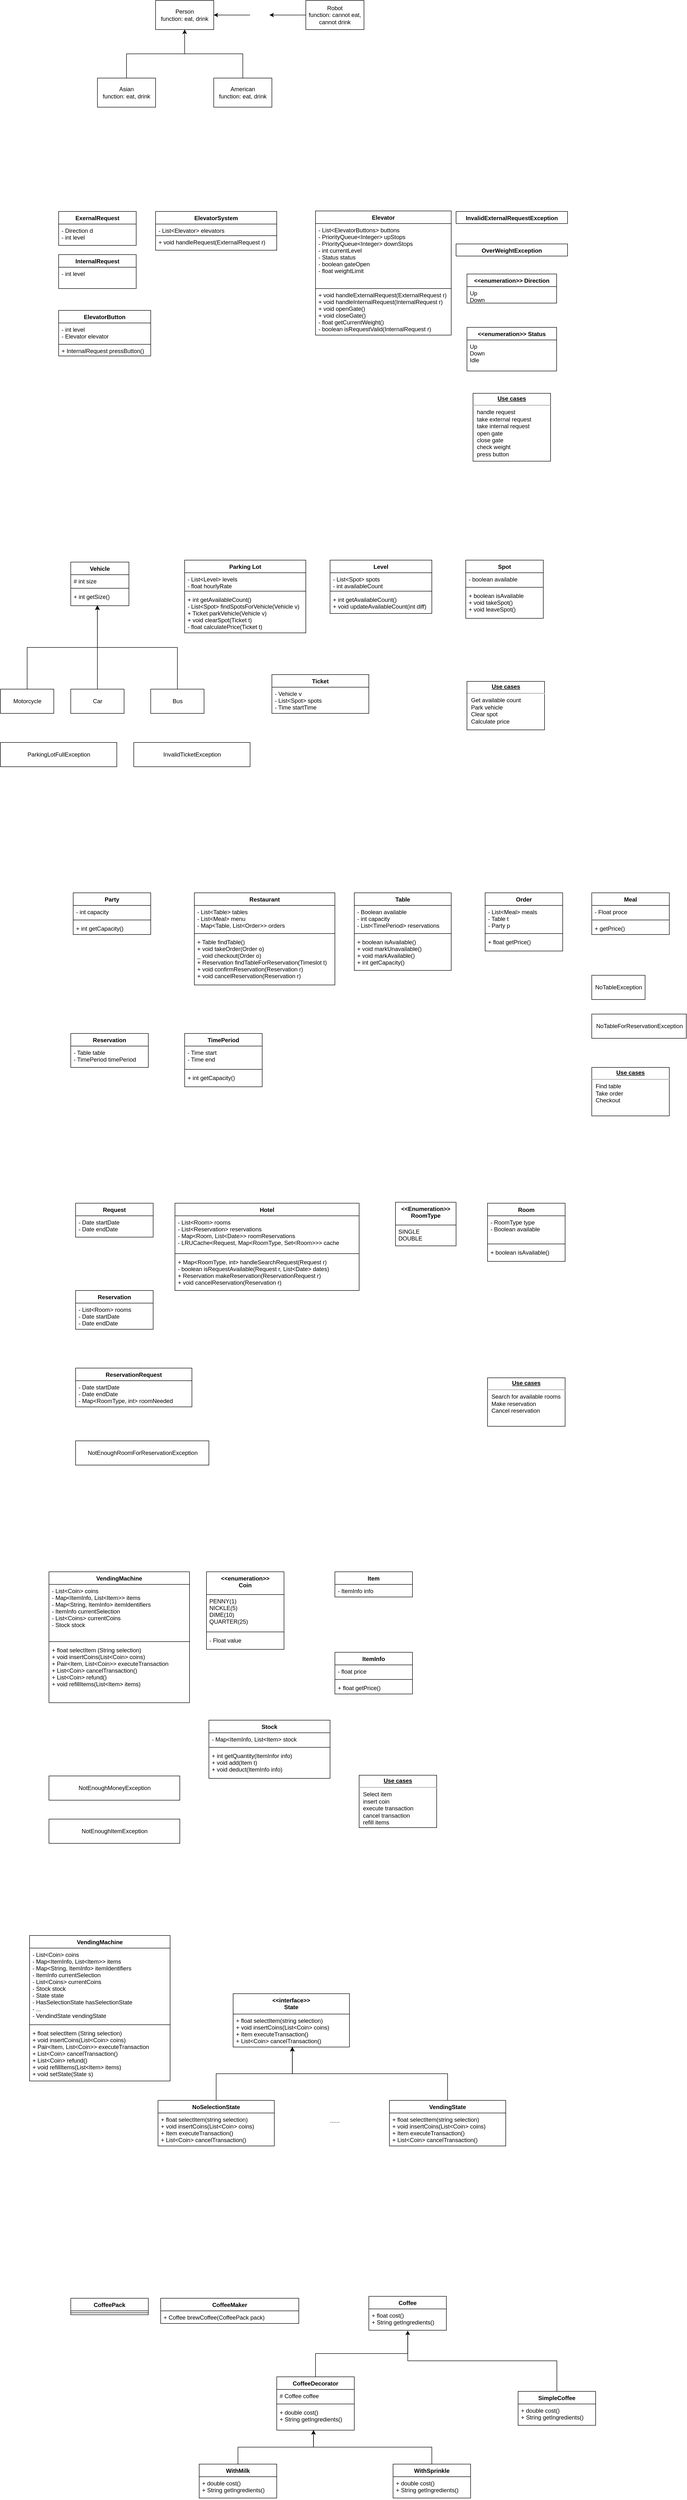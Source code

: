<mxfile pages="1" version="11.2.5" type="device"><diagram id="mWMWQS2_z9aquYP3x2ni" name="Page-1"><mxGraphModel dx="2146" dy="776" grid="1" gridSize="10" guides="1" tooltips="1" connect="1" arrows="1" fold="1" page="1" pageScale="1" pageWidth="850" pageHeight="1100" math="0" shadow="0"><root><mxCell id="0"/><mxCell id="1" parent="0"/><mxCell id="6YsSRjpdaENqeneaQZCN-1" value="Person&lt;br&gt;function: eat, drink" style="rounded=0;whiteSpace=wrap;html=1;" parent="1" vertex="1"><mxGeometry x="230" y="190" width="120" height="60" as="geometry"/></mxCell><mxCell id="6YsSRjpdaENqeneaQZCN-4" style="edgeStyle=orthogonalEdgeStyle;rounded=0;orthogonalLoop=1;jettySize=auto;html=1;entryX=0.5;entryY=1;entryDx=0;entryDy=0;" parent="1" source="6YsSRjpdaENqeneaQZCN-2" target="6YsSRjpdaENqeneaQZCN-1" edge="1"><mxGeometry relative="1" as="geometry"/></mxCell><mxCell id="6YsSRjpdaENqeneaQZCN-2" value="Asian&lt;br&gt;function: eat, drink" style="rounded=0;whiteSpace=wrap;html=1;" parent="1" vertex="1"><mxGeometry x="110" y="350" width="120" height="60" as="geometry"/></mxCell><mxCell id="6YsSRjpdaENqeneaQZCN-5" style="edgeStyle=orthogonalEdgeStyle;rounded=0;orthogonalLoop=1;jettySize=auto;html=1;entryX=0.5;entryY=1;entryDx=0;entryDy=0;" parent="1" source="6YsSRjpdaENqeneaQZCN-3" target="6YsSRjpdaENqeneaQZCN-1" edge="1"><mxGeometry relative="1" as="geometry"/></mxCell><mxCell id="6YsSRjpdaENqeneaQZCN-3" value="American&lt;br&gt;function: eat, drink" style="rounded=0;whiteSpace=wrap;html=1;" parent="1" vertex="1"><mxGeometry x="350" y="350" width="120" height="60" as="geometry"/></mxCell><mxCell id="6YsSRjpdaENqeneaQZCN-7" style="edgeStyle=orthogonalEdgeStyle;rounded=0;orthogonalLoop=1;jettySize=auto;html=1;" parent="1" source="6YsSRjpdaENqeneaQZCN-8" target="6YsSRjpdaENqeneaQZCN-1" edge="1"><mxGeometry relative="1" as="geometry"/></mxCell><mxCell id="6YsSRjpdaENqeneaQZCN-6" value="Robot&lt;br&gt;function: cannot eat, cannot drink" style="rounded=0;whiteSpace=wrap;html=1;" parent="1" vertex="1"><mxGeometry x="540" y="190" width="120" height="60" as="geometry"/></mxCell><mxCell id="6YsSRjpdaENqeneaQZCN-8" value="" style="shape=image;html=1;verticalAlign=top;verticalLabelPosition=bottom;labelBackgroundColor=#ffffff;imageAspect=0;aspect=fixed;image=https://cdn4.iconfinder.com/data/icons/icocentre-free-icons/114/f-cross_256-128.png" parent="1" vertex="1"><mxGeometry x="425" y="200" width="40" height="40" as="geometry"/></mxCell><mxCell id="6YsSRjpdaENqeneaQZCN-9" style="edgeStyle=orthogonalEdgeStyle;rounded=0;orthogonalLoop=1;jettySize=auto;html=1;" parent="1" source="6YsSRjpdaENqeneaQZCN-6" target="6YsSRjpdaENqeneaQZCN-8" edge="1"><mxGeometry relative="1" as="geometry"><mxPoint x="540" y="220" as="sourcePoint"/><mxPoint x="350" y="220" as="targetPoint"/></mxGeometry></mxCell><mxCell id="6YsSRjpdaENqeneaQZCN-12" value="ElevatorSystem" style="swimlane;fontStyle=1;align=center;verticalAlign=top;childLayout=stackLayout;horizontal=1;startSize=26;horizontalStack=0;resizeParent=1;resizeParentMax=0;resizeLast=0;collapsible=1;marginBottom=0;" parent="1" vertex="1"><mxGeometry x="230" y="625" width="250" height="50" as="geometry"/></mxCell><mxCell id="6YsSRjpdaENqeneaQZCN-13" value="- List&lt;Elevator&gt; elevators" style="text;strokeColor=none;fillColor=none;align=left;verticalAlign=top;spacingLeft=4;spacingRight=4;overflow=hidden;rotatable=0;points=[[0,0.5],[1,0.5]];portConstraint=eastwest;" parent="6YsSRjpdaENqeneaQZCN-12" vertex="1"><mxGeometry y="26" width="250" height="24" as="geometry"/></mxCell><mxCell id="6YsSRjpdaENqeneaQZCN-17" value="Elevator" style="swimlane;fontStyle=1;align=center;verticalAlign=top;childLayout=stackLayout;horizontal=1;startSize=26;horizontalStack=0;resizeParent=1;resizeParentMax=0;resizeLast=0;collapsible=1;marginBottom=0;" parent="1" vertex="1"><mxGeometry x="560" y="624" width="280" height="160" as="geometry"/></mxCell><mxCell id="6YsSRjpdaENqeneaQZCN-18" value="- List&lt;ElevatorButtons&gt; buttons&#10;- PriorityQueue&lt;Integer&gt; upStops&#10;- PriorityQueue&lt;Integer&gt; downStops&#10;- int currentLevel&#10;- Status status&#10;- boolean gateOpen&#10;- float weightLimit&#10;" style="text;strokeColor=none;fillColor=none;align=left;verticalAlign=top;spacingLeft=4;spacingRight=4;overflow=hidden;rotatable=0;points=[[0,0.5],[1,0.5]];portConstraint=eastwest;" parent="6YsSRjpdaENqeneaQZCN-17" vertex="1"><mxGeometry y="26" width="280" height="134" as="geometry"/></mxCell><mxCell id="6YsSRjpdaENqeneaQZCN-20" value="&lt;p style=&quot;margin: 0px ; margin-top: 4px ; text-align: center ; text-decoration: underline&quot;&gt;&lt;b&gt;Use cases&lt;/b&gt;&lt;/p&gt;&lt;hr&gt;&lt;p style=&quot;margin: 0px ; margin-left: 8px&quot;&gt;handle request&lt;br&gt;take external request&lt;/p&gt;&lt;p style=&quot;margin: 0px ; margin-left: 8px&quot;&gt;take internal request&lt;/p&gt;&lt;p style=&quot;margin: 0px ; margin-left: 8px&quot;&gt;open gate&lt;/p&gt;&lt;p style=&quot;margin: 0px ; margin-left: 8px&quot;&gt;close gate&lt;/p&gt;&lt;p style=&quot;margin: 0px ; margin-left: 8px&quot;&gt;check weight&lt;/p&gt;&lt;p style=&quot;margin: 0px ; margin-left: 8px&quot;&gt;press button&lt;/p&gt;" style="verticalAlign=top;align=left;overflow=fill;fontSize=12;fontFamily=Helvetica;html=1;" parent="1" vertex="1"><mxGeometry x="885" y="1000" width="160" height="140" as="geometry"/></mxCell><mxCell id="6YsSRjpdaENqeneaQZCN-31" value="+ void handleRequest(ExternalRequest r)" style="text;strokeColor=#000000;fillColor=none;align=left;verticalAlign=top;spacingLeft=4;spacingRight=4;overflow=hidden;rotatable=0;points=[[0,0.5],[1,0.5]];portConstraint=eastwest;" parent="1" vertex="1"><mxGeometry x="230" y="675" width="250" height="30" as="geometry"/></mxCell><mxCell id="6YsSRjpdaENqeneaQZCN-32" value="InvalidExternalRequestException" style="swimlane;fontStyle=1;align=center;verticalAlign=top;childLayout=stackLayout;horizontal=1;startSize=26;horizontalStack=0;resizeParent=1;resizeParentMax=0;resizeLast=0;collapsible=1;marginBottom=0;" parent="1" vertex="1"><mxGeometry x="850" y="625" width="230" height="25" as="geometry"><mxRectangle x="850" y="625" width="210" height="26" as="alternateBounds"/></mxGeometry></mxCell><mxCell id="6YsSRjpdaENqeneaQZCN-34" value="ExernalRequest" style="swimlane;fontStyle=1;align=center;verticalAlign=top;childLayout=stackLayout;horizontal=1;startSize=26;horizontalStack=0;resizeParent=1;resizeParentMax=0;resizeLast=0;collapsible=1;marginBottom=0;strokeColor=#000000;" parent="1" vertex="1"><mxGeometry x="30" y="625" width="160" height="70" as="geometry"/></mxCell><mxCell id="6YsSRjpdaENqeneaQZCN-35" value="- Direction d&#10;- int level" style="text;strokeColor=none;fillColor=none;align=left;verticalAlign=top;spacingLeft=4;spacingRight=4;overflow=hidden;rotatable=0;points=[[0,0.5],[1,0.5]];portConstraint=eastwest;" parent="6YsSRjpdaENqeneaQZCN-34" vertex="1"><mxGeometry y="26" width="160" height="44" as="geometry"/></mxCell><mxCell id="6YsSRjpdaENqeneaQZCN-39" value="&lt;&lt;enumeration&gt;&gt; Direction" style="swimlane;fontStyle=1;align=center;verticalAlign=top;childLayout=stackLayout;horizontal=1;startSize=26;horizontalStack=0;resizeParent=1;resizeParentMax=0;resizeLast=0;collapsible=1;marginBottom=0;strokeColor=#000000;" parent="1" vertex="1"><mxGeometry x="872.5" y="754" width="185" height="60" as="geometry"/></mxCell><mxCell id="6YsSRjpdaENqeneaQZCN-40" value="Up&#10;Down" style="text;strokeColor=none;fillColor=none;align=left;verticalAlign=top;spacingLeft=4;spacingRight=4;overflow=hidden;rotatable=0;points=[[0,0.5],[1,0.5]];portConstraint=eastwest;" parent="6YsSRjpdaENqeneaQZCN-39" vertex="1"><mxGeometry y="26" width="185" height="34" as="geometry"/></mxCell><mxCell id="6YsSRjpdaENqeneaQZCN-43" value="+ void handleExternalRequest(ExternalRequest r)&#10;+ void handleInternalRequest(InternalRequest r)&#10;+ void openGate()&#10;+ void closeGate()&#10;- float getCurrentWeight()&#10;- boolean isRequestValid(InternalRequest r)" style="text;strokeColor=#000000;fillColor=none;align=left;verticalAlign=top;spacingLeft=4;spacingRight=4;overflow=hidden;rotatable=0;points=[[0,0.5],[1,0.5]];portConstraint=eastwest;" parent="1" vertex="1"><mxGeometry x="560" y="784" width="280" height="96" as="geometry"/></mxCell><mxCell id="6YsSRjpdaENqeneaQZCN-44" value="InternalRequest" style="swimlane;fontStyle=1;align=center;verticalAlign=top;childLayout=stackLayout;horizontal=1;startSize=26;horizontalStack=0;resizeParent=1;resizeParentMax=0;resizeLast=0;collapsible=1;marginBottom=0;strokeColor=#000000;" parent="1" vertex="1"><mxGeometry x="30" y="714" width="160" height="70" as="geometry"/></mxCell><mxCell id="6YsSRjpdaENqeneaQZCN-45" value="- int level" style="text;strokeColor=none;fillColor=none;align=left;verticalAlign=top;spacingLeft=4;spacingRight=4;overflow=hidden;rotatable=0;points=[[0,0.5],[1,0.5]];portConstraint=eastwest;" parent="6YsSRjpdaENqeneaQZCN-44" vertex="1"><mxGeometry y="26" width="160" height="44" as="geometry"/></mxCell><mxCell id="6YsSRjpdaENqeneaQZCN-46" value="&lt;&lt;enumeration&gt;&gt; Status" style="swimlane;fontStyle=1;align=center;verticalAlign=top;childLayout=stackLayout;horizontal=1;startSize=26;horizontalStack=0;resizeParent=1;resizeParentMax=0;resizeLast=0;collapsible=1;marginBottom=0;strokeColor=#000000;" parent="1" vertex="1"><mxGeometry x="872.5" y="864" width="185" height="90" as="geometry"/></mxCell><mxCell id="6YsSRjpdaENqeneaQZCN-47" value="Up&#10;Down&#10;Idle" style="text;strokeColor=none;fillColor=none;align=left;verticalAlign=top;spacingLeft=4;spacingRight=4;overflow=hidden;rotatable=0;points=[[0,0.5],[1,0.5]];portConstraint=eastwest;" parent="6YsSRjpdaENqeneaQZCN-46" vertex="1"><mxGeometry y="26" width="185" height="64" as="geometry"/></mxCell><mxCell id="6YsSRjpdaENqeneaQZCN-48" value="OverWeightException" style="swimlane;fontStyle=1;align=center;verticalAlign=top;childLayout=stackLayout;horizontal=1;startSize=26;horizontalStack=0;resizeParent=1;resizeParentMax=0;resizeLast=0;collapsible=1;marginBottom=0;" parent="1" vertex="1"><mxGeometry x="850" y="692" width="230" height="25" as="geometry"><mxRectangle x="850" y="625" width="210" height="26" as="alternateBounds"/></mxGeometry></mxCell><mxCell id="6YsSRjpdaENqeneaQZCN-49" value="ElevatorButton" style="swimlane;fontStyle=1;align=center;verticalAlign=top;childLayout=stackLayout;horizontal=1;startSize=26;horizontalStack=0;resizeParent=1;resizeParentMax=0;resizeLast=0;collapsible=1;marginBottom=0;strokeColor=#000000;" parent="1" vertex="1"><mxGeometry x="30" y="829" width="190" height="70" as="geometry"/></mxCell><mxCell id="6YsSRjpdaENqeneaQZCN-50" value="- int level&#10;- Elevator elevator" style="text;strokeColor=none;fillColor=none;align=left;verticalAlign=top;spacingLeft=4;spacingRight=4;overflow=hidden;rotatable=0;points=[[0,0.5],[1,0.5]];portConstraint=eastwest;" parent="6YsSRjpdaENqeneaQZCN-49" vertex="1"><mxGeometry y="26" width="190" height="44" as="geometry"/></mxCell><mxCell id="6YsSRjpdaENqeneaQZCN-51" value="+ InternalRequest pressButton()" style="text;strokeColor=#000000;fillColor=none;align=left;verticalAlign=top;spacingLeft=4;spacingRight=4;overflow=hidden;rotatable=0;points=[[0,0.5],[1,0.5]];portConstraint=eastwest;" parent="1" vertex="1"><mxGeometry x="30" y="899" width="190" height="24" as="geometry"/></mxCell><mxCell id="joDjQTi2y1f8AxvnKc9--3" value="Parking Lot" style="swimlane;fontStyle=1;align=center;verticalAlign=top;childLayout=stackLayout;horizontal=1;startSize=26;horizontalStack=0;resizeParent=1;resizeParentMax=0;resizeLast=0;collapsible=1;marginBottom=0;" parent="1" vertex="1"><mxGeometry x="290" y="1344" width="250" height="150" as="geometry"/></mxCell><mxCell id="joDjQTi2y1f8AxvnKc9--4" value="- List&lt;Level&gt; levels&#10;- float hourlyRate" style="text;strokeColor=none;fillColor=none;align=left;verticalAlign=top;spacingLeft=4;spacingRight=4;overflow=hidden;rotatable=0;points=[[0,0.5],[1,0.5]];portConstraint=eastwest;" parent="joDjQTi2y1f8AxvnKc9--3" vertex="1"><mxGeometry y="26" width="250" height="34" as="geometry"/></mxCell><mxCell id="joDjQTi2y1f8AxvnKc9--5" value="" style="line;strokeWidth=1;fillColor=none;align=left;verticalAlign=middle;spacingTop=-1;spacingLeft=3;spacingRight=3;rotatable=0;labelPosition=right;points=[];portConstraint=eastwest;" parent="joDjQTi2y1f8AxvnKc9--3" vertex="1"><mxGeometry y="60" width="250" height="8" as="geometry"/></mxCell><mxCell id="joDjQTi2y1f8AxvnKc9--6" value="+ int getAvailableCount()&#10;- List&lt;Spot&gt; findSpotsForVehicle(Vehicle v)&#10;+ Ticket parkVehicle(Vehicle v)&#10;+ void clearSpot(Ticket t)&#10;- float calculatePrice(Ticket t)" style="text;strokeColor=none;fillColor=none;align=left;verticalAlign=top;spacingLeft=4;spacingRight=4;overflow=hidden;rotatable=0;points=[[0,0.5],[1,0.5]];portConstraint=eastwest;" parent="joDjQTi2y1f8AxvnKc9--3" vertex="1"><mxGeometry y="68" width="250" height="82" as="geometry"/></mxCell><mxCell id="joDjQTi2y1f8AxvnKc9--8" value="Spot" style="swimlane;fontStyle=1;align=center;verticalAlign=top;childLayout=stackLayout;horizontal=1;startSize=26;horizontalStack=0;resizeParent=1;resizeParentMax=0;resizeLast=0;collapsible=1;marginBottom=0;" parent="1" vertex="1"><mxGeometry x="870" y="1344" width="160" height="120" as="geometry"/></mxCell><mxCell id="joDjQTi2y1f8AxvnKc9--9" value="- boolean available" style="text;strokeColor=none;fillColor=none;align=left;verticalAlign=top;spacingLeft=4;spacingRight=4;overflow=hidden;rotatable=0;points=[[0,0.5],[1,0.5]];portConstraint=eastwest;" parent="joDjQTi2y1f8AxvnKc9--8" vertex="1"><mxGeometry y="26" width="160" height="26" as="geometry"/></mxCell><mxCell id="joDjQTi2y1f8AxvnKc9--10" value="" style="line;strokeWidth=1;fillColor=none;align=left;verticalAlign=middle;spacingTop=-1;spacingLeft=3;spacingRight=3;rotatable=0;labelPosition=right;points=[];portConstraint=eastwest;" parent="joDjQTi2y1f8AxvnKc9--8" vertex="1"><mxGeometry y="52" width="160" height="8" as="geometry"/></mxCell><mxCell id="joDjQTi2y1f8AxvnKc9--11" value="+ boolean isAvailable&#10;+ void takeSpot()&#10;+ void leaveSpot()" style="text;strokeColor=none;fillColor=none;align=left;verticalAlign=top;spacingLeft=4;spacingRight=4;overflow=hidden;rotatable=0;points=[[0,0.5],[1,0.5]];portConstraint=eastwest;" parent="joDjQTi2y1f8AxvnKc9--8" vertex="1"><mxGeometry y="60" width="160" height="60" as="geometry"/></mxCell><mxCell id="joDjQTi2y1f8AxvnKc9--12" value="&lt;p style=&quot;margin: 0px ; margin-top: 4px ; text-align: center ; text-decoration: underline&quot;&gt;&lt;b&gt;Use cases&lt;/b&gt;&lt;/p&gt;&lt;hr&gt;&lt;p style=&quot;margin: 0px ; margin-left: 8px&quot;&gt;Get available count&lt;/p&gt;&lt;p style=&quot;margin: 0px ; margin-left: 8px&quot;&gt;Park vehicle&lt;/p&gt;&lt;p style=&quot;margin: 0px ; margin-left: 8px&quot;&gt;Clear spot&lt;/p&gt;&lt;p style=&quot;margin: 0px ; margin-left: 8px&quot;&gt;Calculate price&lt;/p&gt;" style="verticalAlign=top;align=left;overflow=fill;fontSize=12;fontFamily=Helvetica;html=1;" parent="1" vertex="1"><mxGeometry x="872.5" y="1594" width="160" height="100" as="geometry"/></mxCell><mxCell id="joDjQTi2y1f8AxvnKc9--30" style="edgeStyle=orthogonalEdgeStyle;rounded=0;orthogonalLoop=1;jettySize=auto;html=1;entryX=0.458;entryY=1;entryDx=0;entryDy=0;entryPerimeter=0;" parent="1" source="joDjQTi2y1f8AxvnKc9--13" target="joDjQTi2y1f8AxvnKc9--23" edge="1"><mxGeometry relative="1" as="geometry"/></mxCell><mxCell id="joDjQTi2y1f8AxvnKc9--13" value="Bus" style="html=1;" parent="1" vertex="1"><mxGeometry x="220" y="1610" width="110" height="50" as="geometry"/></mxCell><mxCell id="joDjQTi2y1f8AxvnKc9--29" style="edgeStyle=orthogonalEdgeStyle;rounded=0;orthogonalLoop=1;jettySize=auto;html=1;entryX=0.458;entryY=0.969;entryDx=0;entryDy=0;entryPerimeter=0;" parent="1" source="joDjQTi2y1f8AxvnKc9--14" target="joDjQTi2y1f8AxvnKc9--23" edge="1"><mxGeometry relative="1" as="geometry"/></mxCell><mxCell id="joDjQTi2y1f8AxvnKc9--14" value="Car" style="html=1;" parent="1" vertex="1"><mxGeometry x="55" y="1610" width="110" height="50" as="geometry"/></mxCell><mxCell id="joDjQTi2y1f8AxvnKc9--28" style="edgeStyle=orthogonalEdgeStyle;rounded=0;orthogonalLoop=1;jettySize=auto;html=1;entryX=0.458;entryY=0.969;entryDx=0;entryDy=0;entryPerimeter=0;" parent="1" source="joDjQTi2y1f8AxvnKc9--15" target="joDjQTi2y1f8AxvnKc9--23" edge="1"><mxGeometry relative="1" as="geometry"/></mxCell><mxCell id="joDjQTi2y1f8AxvnKc9--15" value="Motorcycle" style="html=1;" parent="1" vertex="1"><mxGeometry x="-90" y="1610" width="110" height="50" as="geometry"/></mxCell><mxCell id="joDjQTi2y1f8AxvnKc9--16" value="Level" style="swimlane;fontStyle=1;align=center;verticalAlign=top;childLayout=stackLayout;horizontal=1;startSize=26;horizontalStack=0;resizeParent=1;resizeParentMax=0;resizeLast=0;collapsible=1;marginBottom=0;" parent="1" vertex="1"><mxGeometry x="590" y="1344" width="210" height="110" as="geometry"/></mxCell><mxCell id="joDjQTi2y1f8AxvnKc9--17" value="- List&lt;Spot&gt; spots&#10;- int availableCount" style="text;strokeColor=none;fillColor=none;align=left;verticalAlign=top;spacingLeft=4;spacingRight=4;overflow=hidden;rotatable=0;points=[[0,0.5],[1,0.5]];portConstraint=eastwest;" parent="joDjQTi2y1f8AxvnKc9--16" vertex="1"><mxGeometry y="26" width="210" height="34" as="geometry"/></mxCell><mxCell id="joDjQTi2y1f8AxvnKc9--18" value="" style="line;strokeWidth=1;fillColor=none;align=left;verticalAlign=middle;spacingTop=-1;spacingLeft=3;spacingRight=3;rotatable=0;labelPosition=right;points=[];portConstraint=eastwest;" parent="joDjQTi2y1f8AxvnKc9--16" vertex="1"><mxGeometry y="60" width="210" height="8" as="geometry"/></mxCell><mxCell id="joDjQTi2y1f8AxvnKc9--19" value="+ int getAvailableCount()&#10;+ void updateAvailableCount(int diff)" style="text;strokeColor=none;fillColor=none;align=left;verticalAlign=top;spacingLeft=4;spacingRight=4;overflow=hidden;rotatable=0;points=[[0,0.5],[1,0.5]];portConstraint=eastwest;" parent="joDjQTi2y1f8AxvnKc9--16" vertex="1"><mxGeometry y="68" width="210" height="42" as="geometry"/></mxCell><mxCell id="joDjQTi2y1f8AxvnKc9--20" value="Vehicle" style="swimlane;fontStyle=1;align=center;verticalAlign=top;childLayout=stackLayout;horizontal=1;startSize=26;horizontalStack=0;resizeParent=1;resizeParentMax=0;resizeLast=0;collapsible=1;marginBottom=0;" parent="1" vertex="1"><mxGeometry x="55" y="1348" width="120" height="90" as="geometry"/></mxCell><mxCell id="joDjQTi2y1f8AxvnKc9--21" value="# int size" style="text;strokeColor=none;fillColor=none;align=left;verticalAlign=top;spacingLeft=4;spacingRight=4;overflow=hidden;rotatable=0;points=[[0,0.5],[1,0.5]];portConstraint=eastwest;" parent="joDjQTi2y1f8AxvnKc9--20" vertex="1"><mxGeometry y="26" width="120" height="24" as="geometry"/></mxCell><mxCell id="joDjQTi2y1f8AxvnKc9--22" value="" style="line;strokeWidth=1;fillColor=none;align=left;verticalAlign=middle;spacingTop=-1;spacingLeft=3;spacingRight=3;rotatable=0;labelPosition=right;points=[];portConstraint=eastwest;" parent="joDjQTi2y1f8AxvnKc9--20" vertex="1"><mxGeometry y="50" width="120" height="8" as="geometry"/></mxCell><mxCell id="joDjQTi2y1f8AxvnKc9--23" value="+ int getSize()" style="text;strokeColor=none;fillColor=none;align=left;verticalAlign=top;spacingLeft=4;spacingRight=4;overflow=hidden;rotatable=0;points=[[0,0.5],[1,0.5]];portConstraint=eastwest;" parent="joDjQTi2y1f8AxvnKc9--20" vertex="1"><mxGeometry y="58" width="120" height="32" as="geometry"/></mxCell><mxCell id="joDjQTi2y1f8AxvnKc9--24" value="Ticket" style="swimlane;fontStyle=1;align=center;verticalAlign=top;childLayout=stackLayout;horizontal=1;startSize=26;horizontalStack=0;resizeParent=1;resizeParentMax=0;resizeLast=0;collapsible=1;marginBottom=0;" parent="1" vertex="1"><mxGeometry x="470" y="1580" width="200" height="80" as="geometry"/></mxCell><mxCell id="joDjQTi2y1f8AxvnKc9--25" value="- Vehicle v&#10;- List&lt;Spot&gt; spots&#10;- Time startTime" style="text;strokeColor=none;fillColor=none;align=left;verticalAlign=top;spacingLeft=4;spacingRight=4;overflow=hidden;rotatable=0;points=[[0,0.5],[1,0.5]];portConstraint=eastwest;" parent="joDjQTi2y1f8AxvnKc9--24" vertex="1"><mxGeometry y="26" width="200" height="54" as="geometry"/></mxCell><mxCell id="joDjQTi2y1f8AxvnKc9--31" value="ParkingLotFullException" style="html=1;" parent="1" vertex="1"><mxGeometry x="-90" y="1720" width="240" height="50" as="geometry"/></mxCell><mxCell id="joDjQTi2y1f8AxvnKc9--32" value="InvalidTicketException" style="html=1;" parent="1" vertex="1"><mxGeometry x="185" y="1720" width="240" height="50" as="geometry"/></mxCell><mxCell id="pn1DXufCJwf_M5NmqQqZ-5" value="Restaurant" style="swimlane;fontStyle=1;align=center;verticalAlign=top;childLayout=stackLayout;horizontal=1;startSize=26;horizontalStack=0;resizeParent=1;resizeParentMax=0;resizeLast=0;collapsible=1;marginBottom=0;" parent="1" vertex="1"><mxGeometry x="310" y="2030" width="290" height="190" as="geometry"/></mxCell><mxCell id="pn1DXufCJwf_M5NmqQqZ-6" value="- List&lt;Table&gt; tables&#10;- List&lt;Meal&gt; menu&#10;- Map&lt;Table, List&lt;Order&gt;&gt; orders" style="text;strokeColor=none;fillColor=none;align=left;verticalAlign=top;spacingLeft=4;spacingRight=4;overflow=hidden;rotatable=0;points=[[0,0.5],[1,0.5]];portConstraint=eastwest;" parent="pn1DXufCJwf_M5NmqQqZ-5" vertex="1"><mxGeometry y="26" width="290" height="54" as="geometry"/></mxCell><mxCell id="pn1DXufCJwf_M5NmqQqZ-7" value="" style="line;strokeWidth=1;fillColor=none;align=left;verticalAlign=middle;spacingTop=-1;spacingLeft=3;spacingRight=3;rotatable=0;labelPosition=right;points=[];portConstraint=eastwest;" parent="pn1DXufCJwf_M5NmqQqZ-5" vertex="1"><mxGeometry y="80" width="290" height="8" as="geometry"/></mxCell><mxCell id="pn1DXufCJwf_M5NmqQqZ-8" value="+ Table findTable()&#10;+ void takeOrder(Order o)&#10;_ void checkout(Order o)&#10;+ Reservation findTableForReservation(Timeslot t)&#10;+ void confirmReservation(Reservation r)&#10;+ void cancelReservation(Reservation r)" style="text;strokeColor=none;fillColor=none;align=left;verticalAlign=top;spacingLeft=4;spacingRight=4;overflow=hidden;rotatable=0;points=[[0,0.5],[1,0.5]];portConstraint=eastwest;" parent="pn1DXufCJwf_M5NmqQqZ-5" vertex="1"><mxGeometry y="88" width="290" height="102" as="geometry"/></mxCell><mxCell id="pn1DXufCJwf_M5NmqQqZ-9" value="Table" style="swimlane;fontStyle=1;align=center;verticalAlign=top;childLayout=stackLayout;horizontal=1;startSize=26;horizontalStack=0;resizeParent=1;resizeParentMax=0;resizeLast=0;collapsible=1;marginBottom=0;" parent="1" vertex="1"><mxGeometry x="640" y="2030" width="200" height="160" as="geometry"/></mxCell><mxCell id="pn1DXufCJwf_M5NmqQqZ-10" value="- Boolean available&#10;- int capacity&#10;- List&lt;TimePeriod&gt; reservations" style="text;strokeColor=none;fillColor=none;align=left;verticalAlign=top;spacingLeft=4;spacingRight=4;overflow=hidden;rotatable=0;points=[[0,0.5],[1,0.5]];portConstraint=eastwest;" parent="pn1DXufCJwf_M5NmqQqZ-9" vertex="1"><mxGeometry y="26" width="200" height="54" as="geometry"/></mxCell><mxCell id="pn1DXufCJwf_M5NmqQqZ-11" value="" style="line;strokeWidth=1;fillColor=none;align=left;verticalAlign=middle;spacingTop=-1;spacingLeft=3;spacingRight=3;rotatable=0;labelPosition=right;points=[];portConstraint=eastwest;" parent="pn1DXufCJwf_M5NmqQqZ-9" vertex="1"><mxGeometry y="80" width="200" height="8" as="geometry"/></mxCell><mxCell id="pn1DXufCJwf_M5NmqQqZ-12" value="+ boolean isAvailable()&#10;+ void markUnavailable()&#10;+ void markAvailable()&#10;+ int getCapacity()" style="text;strokeColor=none;fillColor=none;align=left;verticalAlign=top;spacingLeft=4;spacingRight=4;overflow=hidden;rotatable=0;points=[[0,0.5],[1,0.5]];portConstraint=eastwest;" parent="pn1DXufCJwf_M5NmqQqZ-9" vertex="1"><mxGeometry y="88" width="200" height="72" as="geometry"/></mxCell><mxCell id="pn1DXufCJwf_M5NmqQqZ-13" value="Party" style="swimlane;fontStyle=1;align=center;verticalAlign=top;childLayout=stackLayout;horizontal=1;startSize=26;horizontalStack=0;resizeParent=1;resizeParentMax=0;resizeLast=0;collapsible=1;marginBottom=0;" parent="1" vertex="1"><mxGeometry x="60" y="2030" width="160" height="86" as="geometry"/></mxCell><mxCell id="pn1DXufCJwf_M5NmqQqZ-14" value="- int capacity" style="text;strokeColor=none;fillColor=none;align=left;verticalAlign=top;spacingLeft=4;spacingRight=4;overflow=hidden;rotatable=0;points=[[0,0.5],[1,0.5]];portConstraint=eastwest;" parent="pn1DXufCJwf_M5NmqQqZ-13" vertex="1"><mxGeometry y="26" width="160" height="26" as="geometry"/></mxCell><mxCell id="pn1DXufCJwf_M5NmqQqZ-15" value="" style="line;strokeWidth=1;fillColor=none;align=left;verticalAlign=middle;spacingTop=-1;spacingLeft=3;spacingRight=3;rotatable=0;labelPosition=right;points=[];portConstraint=eastwest;" parent="pn1DXufCJwf_M5NmqQqZ-13" vertex="1"><mxGeometry y="52" width="160" height="8" as="geometry"/></mxCell><mxCell id="pn1DXufCJwf_M5NmqQqZ-16" value="+ int getCapacity()" style="text;strokeColor=none;fillColor=none;align=left;verticalAlign=top;spacingLeft=4;spacingRight=4;overflow=hidden;rotatable=0;points=[[0,0.5],[1,0.5]];portConstraint=eastwest;" parent="pn1DXufCJwf_M5NmqQqZ-13" vertex="1"><mxGeometry y="60" width="160" height="26" as="geometry"/></mxCell><mxCell id="pn1DXufCJwf_M5NmqQqZ-17" value="Order" style="swimlane;fontStyle=1;align=center;verticalAlign=top;childLayout=stackLayout;horizontal=1;startSize=26;horizontalStack=0;resizeParent=1;resizeParentMax=0;resizeLast=0;collapsible=1;marginBottom=0;" parent="1" vertex="1"><mxGeometry x="910" y="2030" width="160" height="120" as="geometry"/></mxCell><mxCell id="pn1DXufCJwf_M5NmqQqZ-18" value="- List&lt;Meal&gt; meals&#10;- Table t&#10;- Party p" style="text;strokeColor=none;fillColor=none;align=left;verticalAlign=top;spacingLeft=4;spacingRight=4;overflow=hidden;rotatable=0;points=[[0,0.5],[1,0.5]];portConstraint=eastwest;" parent="pn1DXufCJwf_M5NmqQqZ-17" vertex="1"><mxGeometry y="26" width="160" height="54" as="geometry"/></mxCell><mxCell id="pn1DXufCJwf_M5NmqQqZ-19" value="" style="line;strokeWidth=1;fillColor=none;align=left;verticalAlign=middle;spacingTop=-1;spacingLeft=3;spacingRight=3;rotatable=0;labelPosition=right;points=[];portConstraint=eastwest;" parent="pn1DXufCJwf_M5NmqQqZ-17" vertex="1"><mxGeometry y="80" width="160" height="8" as="geometry"/></mxCell><mxCell id="pn1DXufCJwf_M5NmqQqZ-20" value="+ float getPrice()" style="text;strokeColor=none;fillColor=none;align=left;verticalAlign=top;spacingLeft=4;spacingRight=4;overflow=hidden;rotatable=0;points=[[0,0.5],[1,0.5]];portConstraint=eastwest;" parent="pn1DXufCJwf_M5NmqQqZ-17" vertex="1"><mxGeometry y="88" width="160" height="32" as="geometry"/></mxCell><mxCell id="pn1DXufCJwf_M5NmqQqZ-21" value="Meal" style="swimlane;fontStyle=1;align=center;verticalAlign=top;childLayout=stackLayout;horizontal=1;startSize=26;horizontalStack=0;resizeParent=1;resizeParentMax=0;resizeLast=0;collapsible=1;marginBottom=0;" parent="1" vertex="1"><mxGeometry x="1130" y="2030" width="160" height="86" as="geometry"/></mxCell><mxCell id="pn1DXufCJwf_M5NmqQqZ-22" value="- Float proce" style="text;strokeColor=none;fillColor=none;align=left;verticalAlign=top;spacingLeft=4;spacingRight=4;overflow=hidden;rotatable=0;points=[[0,0.5],[1,0.5]];portConstraint=eastwest;" parent="pn1DXufCJwf_M5NmqQqZ-21" vertex="1"><mxGeometry y="26" width="160" height="26" as="geometry"/></mxCell><mxCell id="pn1DXufCJwf_M5NmqQqZ-23" value="" style="line;strokeWidth=1;fillColor=none;align=left;verticalAlign=middle;spacingTop=-1;spacingLeft=3;spacingRight=3;rotatable=0;labelPosition=right;points=[];portConstraint=eastwest;" parent="pn1DXufCJwf_M5NmqQqZ-21" vertex="1"><mxGeometry y="52" width="160" height="8" as="geometry"/></mxCell><mxCell id="pn1DXufCJwf_M5NmqQqZ-24" value="+ getPrice()" style="text;strokeColor=none;fillColor=none;align=left;verticalAlign=top;spacingLeft=4;spacingRight=4;overflow=hidden;rotatable=0;points=[[0,0.5],[1,0.5]];portConstraint=eastwest;" parent="pn1DXufCJwf_M5NmqQqZ-21" vertex="1"><mxGeometry y="60" width="160" height="26" as="geometry"/></mxCell><mxCell id="pn1DXufCJwf_M5NmqQqZ-25" value="&lt;p style=&quot;margin: 0px ; margin-top: 4px ; text-align: center ; text-decoration: underline&quot;&gt;&lt;b&gt;Use cases&lt;/b&gt;&lt;/p&gt;&lt;hr&gt;&lt;p style=&quot;margin: 0px ; margin-left: 8px&quot;&gt;Find table&lt;/p&gt;&lt;p style=&quot;margin: 0px ; margin-left: 8px&quot;&gt;Take order&lt;/p&gt;&lt;p style=&quot;margin: 0px ; margin-left: 8px&quot;&gt;Checkout&lt;/p&gt;" style="verticalAlign=top;align=left;overflow=fill;fontSize=12;fontFamily=Helvetica;html=1;" parent="1" vertex="1"><mxGeometry x="1130" y="2390" width="160" height="100" as="geometry"/></mxCell><mxCell id="pn1DXufCJwf_M5NmqQqZ-27" value="NoTableException" style="html=1;" parent="1" vertex="1"><mxGeometry x="1130" y="2200" width="110" height="50" as="geometry"/></mxCell><mxCell id="pn1DXufCJwf_M5NmqQqZ-28" value="Reservation" style="swimlane;fontStyle=1;align=center;verticalAlign=top;childLayout=stackLayout;horizontal=1;startSize=26;horizontalStack=0;resizeParent=1;resizeParentMax=0;resizeLast=0;collapsible=1;marginBottom=0;" parent="1" vertex="1"><mxGeometry x="55" y="2320" width="160" height="70" as="geometry"/></mxCell><mxCell id="pn1DXufCJwf_M5NmqQqZ-29" value="- Table table&#10;- TimePeriod timePeriod" style="text;strokeColor=none;fillColor=none;align=left;verticalAlign=top;spacingLeft=4;spacingRight=4;overflow=hidden;rotatable=0;points=[[0,0.5],[1,0.5]];portConstraint=eastwest;" parent="pn1DXufCJwf_M5NmqQqZ-28" vertex="1"><mxGeometry y="26" width="160" height="44" as="geometry"/></mxCell><mxCell id="pn1DXufCJwf_M5NmqQqZ-32" value="NoTableForReservationException" style="html=1;" parent="1" vertex="1"><mxGeometry x="1130" y="2280" width="195" height="50" as="geometry"/></mxCell><mxCell id="pn1DXufCJwf_M5NmqQqZ-33" value="TimePeriod" style="swimlane;fontStyle=1;align=center;verticalAlign=top;childLayout=stackLayout;horizontal=1;startSize=26;horizontalStack=0;resizeParent=1;resizeParentMax=0;resizeLast=0;collapsible=1;marginBottom=0;" parent="1" vertex="1"><mxGeometry x="290" y="2320" width="160" height="110" as="geometry"/></mxCell><mxCell id="pn1DXufCJwf_M5NmqQqZ-34" value="- Time start&#10;- Time end" style="text;strokeColor=none;fillColor=none;align=left;verticalAlign=top;spacingLeft=4;spacingRight=4;overflow=hidden;rotatable=0;points=[[0,0.5],[1,0.5]];portConstraint=eastwest;" parent="pn1DXufCJwf_M5NmqQqZ-33" vertex="1"><mxGeometry y="26" width="160" height="44" as="geometry"/></mxCell><mxCell id="pn1DXufCJwf_M5NmqQqZ-35" value="" style="line;strokeWidth=1;fillColor=none;align=left;verticalAlign=middle;spacingTop=-1;spacingLeft=3;spacingRight=3;rotatable=0;labelPosition=right;points=[];portConstraint=eastwest;" parent="pn1DXufCJwf_M5NmqQqZ-33" vertex="1"><mxGeometry y="70" width="160" height="8" as="geometry"/></mxCell><mxCell id="pn1DXufCJwf_M5NmqQqZ-36" value="+ int getCapacity()" style="text;strokeColor=none;fillColor=none;align=left;verticalAlign=top;spacingLeft=4;spacingRight=4;overflow=hidden;rotatable=0;points=[[0,0.5],[1,0.5]];portConstraint=eastwest;" parent="pn1DXufCJwf_M5NmqQqZ-33" vertex="1"><mxGeometry y="78" width="160" height="32" as="geometry"/></mxCell><mxCell id="pn1DXufCJwf_M5NmqQqZ-37" value="Hotel" style="swimlane;fontStyle=1;align=center;verticalAlign=top;childLayout=stackLayout;horizontal=1;startSize=26;horizontalStack=0;resizeParent=1;resizeParentMax=0;resizeLast=0;collapsible=1;marginBottom=0;" parent="1" vertex="1"><mxGeometry x="270" y="2670" width="380" height="180" as="geometry"/></mxCell><mxCell id="pn1DXufCJwf_M5NmqQqZ-38" value="- List&lt;Room&gt; rooms&#10;- List&lt;Reservation&gt; reservations&#10;- Map&lt;Room, List&lt;Date&gt;&gt; roomReservations&#10;- LRUCache&lt;Request, Map&lt;RoomType, Set&lt;Room&gt;&gt;&gt; cache" style="text;strokeColor=none;fillColor=none;align=left;verticalAlign=top;spacingLeft=4;spacingRight=4;overflow=hidden;rotatable=0;points=[[0,0.5],[1,0.5]];portConstraint=eastwest;" parent="pn1DXufCJwf_M5NmqQqZ-37" vertex="1"><mxGeometry y="26" width="380" height="74" as="geometry"/></mxCell><mxCell id="pn1DXufCJwf_M5NmqQqZ-39" value="" style="line;strokeWidth=1;fillColor=none;align=left;verticalAlign=middle;spacingTop=-1;spacingLeft=3;spacingRight=3;rotatable=0;labelPosition=right;points=[];portConstraint=eastwest;" parent="pn1DXufCJwf_M5NmqQqZ-37" vertex="1"><mxGeometry y="100" width="380" height="8" as="geometry"/></mxCell><mxCell id="pn1DXufCJwf_M5NmqQqZ-40" value="+ Map&lt;RoomType, int&gt; handleSearchRequest(Request r)&#10;- boolean isRequestAvailable(Request r, List&lt;Date&gt; dates)&#10;+ Reservation makeReservation(ReservationRequest r)&#10;+ void cancelReservation(Reservation r)" style="text;strokeColor=none;fillColor=none;align=left;verticalAlign=top;spacingLeft=4;spacingRight=4;overflow=hidden;rotatable=0;points=[[0,0.5],[1,0.5]];portConstraint=eastwest;" parent="pn1DXufCJwf_M5NmqQqZ-37" vertex="1"><mxGeometry y="108" width="380" height="72" as="geometry"/></mxCell><mxCell id="pn1DXufCJwf_M5NmqQqZ-41" value="&lt;&lt;Enumeration&gt;&gt;&#10;RoomType" style="swimlane;fontStyle=1;align=center;verticalAlign=top;childLayout=stackLayout;horizontal=1;startSize=47;horizontalStack=0;resizeParent=1;resizeParentMax=0;resizeLast=0;collapsible=1;marginBottom=0;" parent="1" vertex="1"><mxGeometry x="725" y="2668" width="125" height="90" as="geometry"/></mxCell><mxCell id="pn1DXufCJwf_M5NmqQqZ-42" value="SINGLE&#10;DOUBLE" style="text;strokeColor=none;fillColor=none;align=left;verticalAlign=top;spacingLeft=4;spacingRight=4;overflow=hidden;rotatable=0;points=[[0,0.5],[1,0.5]];portConstraint=eastwest;" parent="pn1DXufCJwf_M5NmqQqZ-41" vertex="1"><mxGeometry y="47" width="125" height="43" as="geometry"/></mxCell><mxCell id="pn1DXufCJwf_M5NmqQqZ-45" value="Request" style="swimlane;fontStyle=1;align=center;verticalAlign=top;childLayout=stackLayout;horizontal=1;startSize=26;horizontalStack=0;resizeParent=1;resizeParentMax=0;resizeLast=0;collapsible=1;marginBottom=0;" parent="1" vertex="1"><mxGeometry x="65" y="2670" width="160" height="70" as="geometry"/></mxCell><mxCell id="pn1DXufCJwf_M5NmqQqZ-46" value="- Date startDate&#10;- Date endDate" style="text;strokeColor=none;fillColor=none;align=left;verticalAlign=top;spacingLeft=4;spacingRight=4;overflow=hidden;rotatable=0;points=[[0,0.5],[1,0.5]];portConstraint=eastwest;" parent="pn1DXufCJwf_M5NmqQqZ-45" vertex="1"><mxGeometry y="26" width="160" height="44" as="geometry"/></mxCell><mxCell id="pn1DXufCJwf_M5NmqQqZ-49" value="Room" style="swimlane;fontStyle=1;align=center;verticalAlign=top;childLayout=stackLayout;horizontal=1;startSize=26;horizontalStack=0;resizeParent=1;resizeParentMax=0;resizeLast=0;collapsible=1;marginBottom=0;" parent="1" vertex="1"><mxGeometry x="915" y="2670" width="160" height="120" as="geometry"/></mxCell><mxCell id="pn1DXufCJwf_M5NmqQqZ-50" value="- RoomType type&#10;- Boolean available" style="text;strokeColor=none;fillColor=none;align=left;verticalAlign=top;spacingLeft=4;spacingRight=4;overflow=hidden;rotatable=0;points=[[0,0.5],[1,0.5]];portConstraint=eastwest;" parent="pn1DXufCJwf_M5NmqQqZ-49" vertex="1"><mxGeometry y="26" width="160" height="54" as="geometry"/></mxCell><mxCell id="pn1DXufCJwf_M5NmqQqZ-51" value="" style="line;strokeWidth=1;fillColor=none;align=left;verticalAlign=middle;spacingTop=-1;spacingLeft=3;spacingRight=3;rotatable=0;labelPosition=right;points=[];portConstraint=eastwest;" parent="pn1DXufCJwf_M5NmqQqZ-49" vertex="1"><mxGeometry y="80" width="160" height="8" as="geometry"/></mxCell><mxCell id="pn1DXufCJwf_M5NmqQqZ-52" value="+ boolean isAvailable()" style="text;strokeColor=none;fillColor=none;align=left;verticalAlign=top;spacingLeft=4;spacingRight=4;overflow=hidden;rotatable=0;points=[[0,0.5],[1,0.5]];portConstraint=eastwest;" parent="pn1DXufCJwf_M5NmqQqZ-49" vertex="1"><mxGeometry y="88" width="160" height="32" as="geometry"/></mxCell><mxCell id="pn1DXufCJwf_M5NmqQqZ-57" value="&lt;p style=&quot;margin: 0px ; margin-top: 4px ; text-align: center ; text-decoration: underline&quot;&gt;&lt;b&gt;Use cases&lt;/b&gt;&lt;/p&gt;&lt;hr&gt;&lt;p style=&quot;margin: 0px ; margin-left: 8px&quot;&gt;Search for available rooms&lt;/p&gt;&lt;p style=&quot;margin: 0px ; margin-left: 8px&quot;&gt;Make reservation&lt;/p&gt;&lt;p style=&quot;margin: 0px ; margin-left: 8px&quot;&gt;Cancel reservation&lt;/p&gt;" style="verticalAlign=top;align=left;overflow=fill;fontSize=12;fontFamily=Helvetica;html=1;" parent="1" vertex="1"><mxGeometry x="915" y="3030" width="160" height="100" as="geometry"/></mxCell><mxCell id="pn1DXufCJwf_M5NmqQqZ-59" value="Reservation" style="swimlane;fontStyle=1;align=center;verticalAlign=top;childLayout=stackLayout;horizontal=1;startSize=26;horizontalStack=0;resizeParent=1;resizeParentMax=0;resizeLast=0;collapsible=1;marginBottom=0;" parent="1" vertex="1"><mxGeometry x="65" y="2850" width="160" height="80" as="geometry"/></mxCell><mxCell id="pn1DXufCJwf_M5NmqQqZ-60" value="- List&lt;Room&gt; rooms&#10;- Date startDate&#10;- Date endDate" style="text;strokeColor=none;fillColor=none;align=left;verticalAlign=top;spacingLeft=4;spacingRight=4;overflow=hidden;rotatable=0;points=[[0,0.5],[1,0.5]];portConstraint=eastwest;" parent="pn1DXufCJwf_M5NmqQqZ-59" vertex="1"><mxGeometry y="26" width="160" height="54" as="geometry"/></mxCell><mxCell id="Q0Fcx-d_78fJuM0Sk1j3-2" value="ReservationRequest" style="swimlane;fontStyle=1;align=center;verticalAlign=top;childLayout=stackLayout;horizontal=1;startSize=26;horizontalStack=0;resizeParent=1;resizeParentMax=0;resizeLast=0;collapsible=1;marginBottom=0;" vertex="1" parent="1"><mxGeometry x="65" y="3010" width="240" height="80" as="geometry"/></mxCell><mxCell id="Q0Fcx-d_78fJuM0Sk1j3-3" value="- Date startDate&#10;- Date endDate&#10;- Map&lt;RoomType, int&gt; roomNeeded" style="text;strokeColor=none;fillColor=none;align=left;verticalAlign=top;spacingLeft=4;spacingRight=4;overflow=hidden;rotatable=0;points=[[0,0.5],[1,0.5]];portConstraint=eastwest;" vertex="1" parent="Q0Fcx-d_78fJuM0Sk1j3-2"><mxGeometry y="26" width="240" height="54" as="geometry"/></mxCell><mxCell id="Q0Fcx-d_78fJuM0Sk1j3-4" value="NotEnoughRoomForReservationException" style="html=1;" vertex="1" parent="1"><mxGeometry x="65" y="3160" width="275" height="50" as="geometry"/></mxCell><mxCell id="Q0Fcx-d_78fJuM0Sk1j3-5" value="VendingMachine" style="swimlane;fontStyle=1;align=center;verticalAlign=top;childLayout=stackLayout;horizontal=1;startSize=26;horizontalStack=0;resizeParent=1;resizeParentMax=0;resizeLast=0;collapsible=1;marginBottom=0;" vertex="1" parent="1"><mxGeometry x="10" y="3430" width="290" height="270" as="geometry"/></mxCell><mxCell id="Q0Fcx-d_78fJuM0Sk1j3-6" value="- List&lt;Coin&gt; coins&#10;- Map&lt;ItemInfo, List&lt;Item&gt;&gt; items&#10;- Map&lt;String, ItemInfo&gt; itemIdentifiers&#10;- ItemInfo currentSelection&#10;- List&lt;Coins&gt; currentCoins&#10;- Stock stock" style="text;strokeColor=none;fillColor=none;align=left;verticalAlign=top;spacingLeft=4;spacingRight=4;overflow=hidden;rotatable=0;points=[[0,0.5],[1,0.5]];portConstraint=eastwest;" vertex="1" parent="Q0Fcx-d_78fJuM0Sk1j3-5"><mxGeometry y="26" width="290" height="114" as="geometry"/></mxCell><mxCell id="Q0Fcx-d_78fJuM0Sk1j3-7" value="" style="line;strokeWidth=1;fillColor=none;align=left;verticalAlign=middle;spacingTop=-1;spacingLeft=3;spacingRight=3;rotatable=0;labelPosition=right;points=[];portConstraint=eastwest;" vertex="1" parent="Q0Fcx-d_78fJuM0Sk1j3-5"><mxGeometry y="140" width="290" height="8" as="geometry"/></mxCell><mxCell id="Q0Fcx-d_78fJuM0Sk1j3-8" value="+ float selectItem (String selection)&#10;+ void insertCoins(List&lt;Coin&gt; coins)&#10;+ Pair&lt;Item, List&lt;Coin&gt;&gt; executeTransaction&#10;+ List&lt;Coin&gt; cancelTransaction()&#10;+ List&lt;Coin&gt; refund()&#10;+ void refillItems(List&lt;Item&gt; items)" style="text;strokeColor=none;fillColor=none;align=left;verticalAlign=top;spacingLeft=4;spacingRight=4;overflow=hidden;rotatable=0;points=[[0,0.5],[1,0.5]];portConstraint=eastwest;" vertex="1" parent="Q0Fcx-d_78fJuM0Sk1j3-5"><mxGeometry y="148" width="290" height="122" as="geometry"/></mxCell><mxCell id="Q0Fcx-d_78fJuM0Sk1j3-9" value="&lt;&lt;enumeration&gt;&gt;&#10;Coin" style="swimlane;fontStyle=1;align=center;verticalAlign=top;childLayout=stackLayout;horizontal=1;startSize=47;horizontalStack=0;resizeParent=1;resizeParentMax=0;resizeLast=0;collapsible=1;marginBottom=0;" vertex="1" parent="1"><mxGeometry x="335" y="3430" width="160" height="160" as="geometry"/></mxCell><mxCell id="Q0Fcx-d_78fJuM0Sk1j3-10" value="PENNY(1)&#10;NICKLE(5)&#10;DIME(10)&#10;QUARTER(25)" style="text;strokeColor=none;fillColor=none;align=left;verticalAlign=top;spacingLeft=4;spacingRight=4;overflow=hidden;rotatable=0;points=[[0,0.5],[1,0.5]];portConstraint=eastwest;" vertex="1" parent="Q0Fcx-d_78fJuM0Sk1j3-9"><mxGeometry y="47" width="160" height="73" as="geometry"/></mxCell><mxCell id="Q0Fcx-d_78fJuM0Sk1j3-11" value="" style="line;strokeWidth=1;fillColor=none;align=left;verticalAlign=middle;spacingTop=-1;spacingLeft=3;spacingRight=3;rotatable=0;labelPosition=right;points=[];portConstraint=eastwest;" vertex="1" parent="Q0Fcx-d_78fJuM0Sk1j3-9"><mxGeometry y="120" width="160" height="8" as="geometry"/></mxCell><mxCell id="Q0Fcx-d_78fJuM0Sk1j3-12" value="- Float value" style="text;strokeColor=none;fillColor=none;align=left;verticalAlign=top;spacingLeft=4;spacingRight=4;overflow=hidden;rotatable=0;points=[[0,0.5],[1,0.5]];portConstraint=eastwest;" vertex="1" parent="Q0Fcx-d_78fJuM0Sk1j3-9"><mxGeometry y="128" width="160" height="32" as="geometry"/></mxCell><mxCell id="Q0Fcx-d_78fJuM0Sk1j3-13" value="Item" style="swimlane;fontStyle=1;align=center;verticalAlign=top;childLayout=stackLayout;horizontal=1;startSize=26;horizontalStack=0;resizeParent=1;resizeParentMax=0;resizeLast=0;collapsible=1;marginBottom=0;" vertex="1" parent="1"><mxGeometry x="600" y="3430" width="160" height="52" as="geometry"/></mxCell><mxCell id="Q0Fcx-d_78fJuM0Sk1j3-14" value="- ItemInfo info" style="text;strokeColor=none;fillColor=none;align=left;verticalAlign=top;spacingLeft=4;spacingRight=4;overflow=hidden;rotatable=0;points=[[0,0.5],[1,0.5]];portConstraint=eastwest;" vertex="1" parent="Q0Fcx-d_78fJuM0Sk1j3-13"><mxGeometry y="26" width="160" height="26" as="geometry"/></mxCell><mxCell id="Q0Fcx-d_78fJuM0Sk1j3-29" value="&lt;p style=&quot;margin: 0px ; margin-top: 4px ; text-align: center ; text-decoration: underline&quot;&gt;&lt;b&gt;Use cases&lt;/b&gt;&lt;/p&gt;&lt;hr&gt;&lt;p style=&quot;margin: 0px ; margin-left: 8px&quot;&gt;Select item&lt;/p&gt;&lt;p style=&quot;margin: 0px ; margin-left: 8px&quot;&gt;insert coin&lt;/p&gt;&lt;p style=&quot;margin: 0px ; margin-left: 8px&quot;&gt;execute transaction&lt;/p&gt;&lt;p style=&quot;margin: 0px ; margin-left: 8px&quot;&gt;cancel transaction&lt;/p&gt;&lt;p style=&quot;margin: 0px ; margin-left: 8px&quot;&gt;refill items&lt;/p&gt;" style="verticalAlign=top;align=left;overflow=fill;fontSize=12;fontFamily=Helvetica;html=1;" vertex="1" parent="1"><mxGeometry x="650" y="3849.5" width="160" height="108" as="geometry"/></mxCell><mxCell id="Q0Fcx-d_78fJuM0Sk1j3-30" value="ItemInfo" style="swimlane;fontStyle=1;align=center;verticalAlign=top;childLayout=stackLayout;horizontal=1;startSize=26;horizontalStack=0;resizeParent=1;resizeParentMax=0;resizeLast=0;collapsible=1;marginBottom=0;" vertex="1" parent="1"><mxGeometry x="600" y="3596" width="160" height="86" as="geometry"/></mxCell><mxCell id="Q0Fcx-d_78fJuM0Sk1j3-31" value="- float price" style="text;strokeColor=none;fillColor=none;align=left;verticalAlign=top;spacingLeft=4;spacingRight=4;overflow=hidden;rotatable=0;points=[[0,0.5],[1,0.5]];portConstraint=eastwest;" vertex="1" parent="Q0Fcx-d_78fJuM0Sk1j3-30"><mxGeometry y="26" width="160" height="26" as="geometry"/></mxCell><mxCell id="Q0Fcx-d_78fJuM0Sk1j3-32" value="" style="line;strokeWidth=1;fillColor=none;align=left;verticalAlign=middle;spacingTop=-1;spacingLeft=3;spacingRight=3;rotatable=0;labelPosition=right;points=[];portConstraint=eastwest;" vertex="1" parent="Q0Fcx-d_78fJuM0Sk1j3-30"><mxGeometry y="52" width="160" height="8" as="geometry"/></mxCell><mxCell id="Q0Fcx-d_78fJuM0Sk1j3-33" value="+ float getPrice()" style="text;strokeColor=none;fillColor=none;align=left;verticalAlign=top;spacingLeft=4;spacingRight=4;overflow=hidden;rotatable=0;points=[[0,0.5],[1,0.5]];portConstraint=eastwest;" vertex="1" parent="Q0Fcx-d_78fJuM0Sk1j3-30"><mxGeometry y="60" width="160" height="26" as="geometry"/></mxCell><mxCell id="Q0Fcx-d_78fJuM0Sk1j3-34" value="NotEnoughMoneyException" style="html=1;" vertex="1" parent="1"><mxGeometry x="10" y="3851" width="270" height="50" as="geometry"/></mxCell><mxCell id="Q0Fcx-d_78fJuM0Sk1j3-35" value="Stock" style="swimlane;fontStyle=1;align=center;verticalAlign=top;childLayout=stackLayout;horizontal=1;startSize=26;horizontalStack=0;resizeParent=1;resizeParentMax=0;resizeLast=0;collapsible=1;marginBottom=0;" vertex="1" parent="1"><mxGeometry x="340" y="3736" width="250" height="120" as="geometry"/></mxCell><mxCell id="Q0Fcx-d_78fJuM0Sk1j3-36" value="- Map&lt;ItemInfo, List&lt;Item&gt; stock" style="text;strokeColor=none;fillColor=none;align=left;verticalAlign=top;spacingLeft=4;spacingRight=4;overflow=hidden;rotatable=0;points=[[0,0.5],[1,0.5]];portConstraint=eastwest;" vertex="1" parent="Q0Fcx-d_78fJuM0Sk1j3-35"><mxGeometry y="26" width="250" height="26" as="geometry"/></mxCell><mxCell id="Q0Fcx-d_78fJuM0Sk1j3-37" value="" style="line;strokeWidth=1;fillColor=none;align=left;verticalAlign=middle;spacingTop=-1;spacingLeft=3;spacingRight=3;rotatable=0;labelPosition=right;points=[];portConstraint=eastwest;" vertex="1" parent="Q0Fcx-d_78fJuM0Sk1j3-35"><mxGeometry y="52" width="250" height="8" as="geometry"/></mxCell><mxCell id="Q0Fcx-d_78fJuM0Sk1j3-38" value="+ int getQuantity(ItemInfor info)&#10;+ void add(Item t)&#10;+ void deduct(ItemInfo info)" style="text;strokeColor=none;fillColor=none;align=left;verticalAlign=top;spacingLeft=4;spacingRight=4;overflow=hidden;rotatable=0;points=[[0,0.5],[1,0.5]];portConstraint=eastwest;" vertex="1" parent="Q0Fcx-d_78fJuM0Sk1j3-35"><mxGeometry y="60" width="250" height="60" as="geometry"/></mxCell><mxCell id="Q0Fcx-d_78fJuM0Sk1j3-39" value="NotEnoughItemException" style="html=1;" vertex="1" parent="1"><mxGeometry x="10" y="3940" width="270" height="50" as="geometry"/></mxCell><mxCell id="Q0Fcx-d_78fJuM0Sk1j3-61" value="&lt;&lt;interface&gt;&gt;&#10;State" style="swimlane;fontStyle=1;align=center;verticalAlign=top;childLayout=stackLayout;horizontal=1;startSize=42;horizontalStack=0;resizeParent=1;resizeParentMax=0;resizeLast=0;collapsible=1;marginBottom=0;" vertex="1" parent="1"><mxGeometry x="390" y="4300" width="240" height="110" as="geometry"/></mxCell><mxCell id="Q0Fcx-d_78fJuM0Sk1j3-62" value="+ float selectItem(string selection)&#10;+ void insertCoins(List&lt;Coin&gt; coins)&#10;+ Item executeTransaction()&#10;+ List&lt;Coin&gt; cancelTransaction()" style="text;strokeColor=none;fillColor=none;align=left;verticalAlign=top;spacingLeft=4;spacingRight=4;overflow=hidden;rotatable=0;points=[[0,0.5],[1,0.5]];portConstraint=eastwest;" vertex="1" parent="Q0Fcx-d_78fJuM0Sk1j3-61"><mxGeometry y="42" width="240" height="68" as="geometry"/></mxCell><mxCell id="Q0Fcx-d_78fJuM0Sk1j3-75" style="edgeStyle=orthogonalEdgeStyle;rounded=0;orthogonalLoop=1;jettySize=auto;html=1;entryX=0.509;entryY=0.992;entryDx=0;entryDy=0;entryPerimeter=0;" edge="1" parent="1" source="Q0Fcx-d_78fJuM0Sk1j3-67" target="Q0Fcx-d_78fJuM0Sk1j3-62"><mxGeometry relative="1" as="geometry"/></mxCell><mxCell id="Q0Fcx-d_78fJuM0Sk1j3-67" value="VendingState" style="swimlane;fontStyle=1;align=center;verticalAlign=top;childLayout=stackLayout;horizontal=1;startSize=26;horizontalStack=0;resizeParent=1;resizeParentMax=0;resizeLast=0;collapsible=1;marginBottom=0;" vertex="1" parent="1"><mxGeometry x="712.5" y="4520" width="240" height="94" as="geometry"/></mxCell><mxCell id="Q0Fcx-d_78fJuM0Sk1j3-68" value="+ float selectItem(string selection)&#10;+ void insertCoins(List&lt;Coin&gt; coins)&#10;+ Item executeTransaction()&#10;+ List&lt;Coin&gt; cancelTransaction()" style="text;strokeColor=none;fillColor=none;align=left;verticalAlign=top;spacingLeft=4;spacingRight=4;overflow=hidden;rotatable=0;points=[[0,0.5],[1,0.5]];portConstraint=eastwest;" vertex="1" parent="Q0Fcx-d_78fJuM0Sk1j3-67"><mxGeometry y="26" width="240" height="68" as="geometry"/></mxCell><mxCell id="Q0Fcx-d_78fJuM0Sk1j3-73" style="edgeStyle=orthogonalEdgeStyle;rounded=0;orthogonalLoop=1;jettySize=auto;html=1;entryX=0.509;entryY=1.005;entryDx=0;entryDy=0;entryPerimeter=0;" edge="1" parent="1" source="Q0Fcx-d_78fJuM0Sk1j3-71" target="Q0Fcx-d_78fJuM0Sk1j3-62"><mxGeometry relative="1" as="geometry"/></mxCell><mxCell id="Q0Fcx-d_78fJuM0Sk1j3-71" value="NoSelectionState" style="swimlane;fontStyle=1;align=center;verticalAlign=top;childLayout=stackLayout;horizontal=1;startSize=26;horizontalStack=0;resizeParent=1;resizeParentMax=0;resizeLast=0;collapsible=1;marginBottom=0;" vertex="1" parent="1"><mxGeometry x="235" y="4520" width="240" height="94" as="geometry"/></mxCell><mxCell id="Q0Fcx-d_78fJuM0Sk1j3-72" value="+ float selectItem(string selection)&#10;+ void insertCoins(List&lt;Coin&gt; coins)&#10;+ Item executeTransaction()&#10;+ List&lt;Coin&gt; cancelTransaction()" style="text;strokeColor=none;fillColor=none;align=left;verticalAlign=top;spacingLeft=4;spacingRight=4;overflow=hidden;rotatable=0;points=[[0,0.5],[1,0.5]];portConstraint=eastwest;" vertex="1" parent="Q0Fcx-d_78fJuM0Sk1j3-71"><mxGeometry y="26" width="240" height="68" as="geometry"/></mxCell><mxCell id="Q0Fcx-d_78fJuM0Sk1j3-74" value="......" style="text;html=1;strokeColor=none;fillColor=none;align=center;verticalAlign=middle;whiteSpace=wrap;rounded=0;" vertex="1" parent="1"><mxGeometry x="580" y="4552" width="40" height="20" as="geometry"/></mxCell><mxCell id="Q0Fcx-d_78fJuM0Sk1j3-76" value="VendingMachine" style="swimlane;fontStyle=1;align=center;verticalAlign=top;childLayout=stackLayout;horizontal=1;startSize=26;horizontalStack=0;resizeParent=1;resizeParentMax=0;resizeLast=0;collapsible=1;marginBottom=0;" vertex="1" parent="1"><mxGeometry x="-30" y="4180" width="290" height="300" as="geometry"/></mxCell><mxCell id="Q0Fcx-d_78fJuM0Sk1j3-77" value="- List&lt;Coin&gt; coins&#10;- Map&lt;ItemInfo, List&lt;Item&gt;&gt; items&#10;- Map&lt;String, ItemInfo&gt; itemIdentifiers&#10;- ItemInfo currentSelection&#10;- List&lt;Coins&gt; currentCoins&#10;- Stock stock&#10;- State state&#10;- HasSelectionState hasSelectionState&#10;- ...&#10;- VendindState vendingState" style="text;strokeColor=none;fillColor=none;align=left;verticalAlign=top;spacingLeft=4;spacingRight=4;overflow=hidden;rotatable=0;points=[[0,0.5],[1,0.5]];portConstraint=eastwest;" vertex="1" parent="Q0Fcx-d_78fJuM0Sk1j3-76"><mxGeometry y="26" width="290" height="154" as="geometry"/></mxCell><mxCell id="Q0Fcx-d_78fJuM0Sk1j3-78" value="" style="line;strokeWidth=1;fillColor=none;align=left;verticalAlign=middle;spacingTop=-1;spacingLeft=3;spacingRight=3;rotatable=0;labelPosition=right;points=[];portConstraint=eastwest;" vertex="1" parent="Q0Fcx-d_78fJuM0Sk1j3-76"><mxGeometry y="180" width="290" height="8" as="geometry"/></mxCell><mxCell id="Q0Fcx-d_78fJuM0Sk1j3-79" value="+ float selectItem (String selection)&#10;+ void insertCoins(List&lt;Coin&gt; coins)&#10;+ Pair&lt;Item, List&lt;Coin&gt;&gt; executeTransaction&#10;+ List&lt;Coin&gt; cancelTransaction()&#10;+ List&lt;Coin&gt; refund()&#10;+ void refillItems(List&lt;Item&gt; items)&#10;+ void setState(State s)" style="text;strokeColor=none;fillColor=none;align=left;verticalAlign=top;spacingLeft=4;spacingRight=4;overflow=hidden;rotatable=0;points=[[0,0.5],[1,0.5]];portConstraint=eastwest;" vertex="1" parent="Q0Fcx-d_78fJuM0Sk1j3-76"><mxGeometry y="188" width="290" height="112" as="geometry"/></mxCell><mxCell id="Q0Fcx-d_78fJuM0Sk1j3-80" value="CoffeeMaker" style="swimlane;fontStyle=1;align=center;verticalAlign=top;childLayout=stackLayout;horizontal=1;startSize=26;horizontalStack=0;resizeParent=1;resizeParentMax=0;resizeLast=0;collapsible=1;marginBottom=0;" vertex="1" parent="1"><mxGeometry x="240.5" y="4928" width="285" height="52" as="geometry"/></mxCell><mxCell id="Q0Fcx-d_78fJuM0Sk1j3-81" value="+ Coffee brewCoffee(CoffeePack pack)" style="text;strokeColor=none;fillColor=none;align=left;verticalAlign=top;spacingLeft=4;spacingRight=4;overflow=hidden;rotatable=0;points=[[0,0.5],[1,0.5]];portConstraint=eastwest;" vertex="1" parent="Q0Fcx-d_78fJuM0Sk1j3-80"><mxGeometry y="26" width="285" height="26" as="geometry"/></mxCell><mxCell id="Q0Fcx-d_78fJuM0Sk1j3-84" value="CoffeePack" style="swimlane;fontStyle=1;align=center;verticalAlign=top;childLayout=stackLayout;horizontal=1;startSize=26;horizontalStack=0;resizeParent=1;resizeParentMax=0;resizeLast=0;collapsible=1;marginBottom=0;" vertex="1" parent="1"><mxGeometry x="55" y="4928" width="160" height="34" as="geometry"/></mxCell><mxCell id="Q0Fcx-d_78fJuM0Sk1j3-86" value="" style="line;strokeWidth=1;fillColor=none;align=left;verticalAlign=middle;spacingTop=-1;spacingLeft=3;spacingRight=3;rotatable=0;labelPosition=right;points=[];portConstraint=eastwest;" vertex="1" parent="Q0Fcx-d_78fJuM0Sk1j3-84"><mxGeometry y="26" width="160" height="8" as="geometry"/></mxCell><mxCell id="Q0Fcx-d_78fJuM0Sk1j3-88" value="Coffee" style="swimlane;fontStyle=1;align=center;verticalAlign=top;childLayout=stackLayout;horizontal=1;startSize=26;horizontalStack=0;resizeParent=1;resizeParentMax=0;resizeLast=0;collapsible=1;marginBottom=0;" vertex="1" parent="1"><mxGeometry x="670" y="4924" width="160" height="70" as="geometry"/></mxCell><mxCell id="Q0Fcx-d_78fJuM0Sk1j3-89" value="+ float cost()&#10;+ String getIngredients()" style="text;strokeColor=none;fillColor=none;align=left;verticalAlign=top;spacingLeft=4;spacingRight=4;overflow=hidden;rotatable=0;points=[[0,0.5],[1,0.5]];portConstraint=eastwest;" vertex="1" parent="Q0Fcx-d_78fJuM0Sk1j3-88"><mxGeometry y="26" width="160" height="44" as="geometry"/></mxCell><mxCell id="Q0Fcx-d_78fJuM0Sk1j3-125" style="edgeStyle=orthogonalEdgeStyle;rounded=0;orthogonalLoop=1;jettySize=auto;html=1;entryX=0.502;entryY=1.021;entryDx=0;entryDy=0;entryPerimeter=0;" edge="1" parent="1" source="Q0Fcx-d_78fJuM0Sk1j3-92" target="Q0Fcx-d_78fJuM0Sk1j3-89"><mxGeometry relative="1" as="geometry"/></mxCell><mxCell id="Q0Fcx-d_78fJuM0Sk1j3-92" value="CoffeeDecorator" style="swimlane;fontStyle=1;align=center;verticalAlign=top;childLayout=stackLayout;horizontal=1;startSize=26;horizontalStack=0;resizeParent=1;resizeParentMax=0;resizeLast=0;collapsible=1;marginBottom=0;" vertex="1" parent="1"><mxGeometry x="480" y="5090" width="160" height="110" as="geometry"/></mxCell><mxCell id="Q0Fcx-d_78fJuM0Sk1j3-93" value="# Coffee coffee" style="text;strokeColor=none;fillColor=none;align=left;verticalAlign=top;spacingLeft=4;spacingRight=4;overflow=hidden;rotatable=0;points=[[0,0.5],[1,0.5]];portConstraint=eastwest;" vertex="1" parent="Q0Fcx-d_78fJuM0Sk1j3-92"><mxGeometry y="26" width="160" height="26" as="geometry"/></mxCell><mxCell id="Q0Fcx-d_78fJuM0Sk1j3-94" value="" style="line;strokeWidth=1;fillColor=none;align=left;verticalAlign=middle;spacingTop=-1;spacingLeft=3;spacingRight=3;rotatable=0;labelPosition=right;points=[];portConstraint=eastwest;" vertex="1" parent="Q0Fcx-d_78fJuM0Sk1j3-92"><mxGeometry y="52" width="160" height="8" as="geometry"/></mxCell><mxCell id="Q0Fcx-d_78fJuM0Sk1j3-95" value="+ double cost()&#10;+ String getIngredients()" style="text;strokeColor=none;fillColor=none;align=left;verticalAlign=top;spacingLeft=4;spacingRight=4;overflow=hidden;rotatable=0;points=[[0,0.5],[1,0.5]];portConstraint=eastwest;" vertex="1" parent="Q0Fcx-d_78fJuM0Sk1j3-92"><mxGeometry y="60" width="160" height="50" as="geometry"/></mxCell><mxCell id="Q0Fcx-d_78fJuM0Sk1j3-128" style="edgeStyle=orthogonalEdgeStyle;rounded=0;orthogonalLoop=1;jettySize=auto;html=1;entryX=0.502;entryY=1.021;entryDx=0;entryDy=0;entryPerimeter=0;" edge="1" parent="1" source="Q0Fcx-d_78fJuM0Sk1j3-96" target="Q0Fcx-d_78fJuM0Sk1j3-89"><mxGeometry relative="1" as="geometry"/></mxCell><mxCell id="Q0Fcx-d_78fJuM0Sk1j3-96" value="SimpleCoffee" style="swimlane;fontStyle=1;align=center;verticalAlign=top;childLayout=stackLayout;horizontal=1;startSize=26;horizontalStack=0;resizeParent=1;resizeParentMax=0;resizeLast=0;collapsible=1;marginBottom=0;" vertex="1" parent="1"><mxGeometry x="978" y="5120" width="160" height="70" as="geometry"/></mxCell><mxCell id="Q0Fcx-d_78fJuM0Sk1j3-97" value="+ double cost()&#10;+ String getIngredients()" style="text;strokeColor=none;fillColor=none;align=left;verticalAlign=top;spacingLeft=4;spacingRight=4;overflow=hidden;rotatable=0;points=[[0,0.5],[1,0.5]];portConstraint=eastwest;" vertex="1" parent="Q0Fcx-d_78fJuM0Sk1j3-96"><mxGeometry y="26" width="160" height="44" as="geometry"/></mxCell><mxCell id="Q0Fcx-d_78fJuM0Sk1j3-121" style="edgeStyle=orthogonalEdgeStyle;rounded=0;orthogonalLoop=1;jettySize=auto;html=1;entryX=0.474;entryY=0.993;entryDx=0;entryDy=0;entryPerimeter=0;" edge="1" parent="1" source="Q0Fcx-d_78fJuM0Sk1j3-109" target="Q0Fcx-d_78fJuM0Sk1j3-95"><mxGeometry relative="1" as="geometry"/></mxCell><mxCell id="Q0Fcx-d_78fJuM0Sk1j3-109" value="WithMilk" style="swimlane;fontStyle=1;align=center;verticalAlign=top;childLayout=stackLayout;horizontal=1;startSize=26;horizontalStack=0;resizeParent=1;resizeParentMax=0;resizeLast=0;collapsible=1;marginBottom=0;" vertex="1" parent="1"><mxGeometry x="320" y="5270" width="160" height="70" as="geometry"/></mxCell><mxCell id="Q0Fcx-d_78fJuM0Sk1j3-110" value="+ double cost()&#10;+ String getIngredients()" style="text;strokeColor=none;fillColor=none;align=left;verticalAlign=top;spacingLeft=4;spacingRight=4;overflow=hidden;rotatable=0;points=[[0,0.5],[1,0.5]];portConstraint=eastwest;" vertex="1" parent="Q0Fcx-d_78fJuM0Sk1j3-109"><mxGeometry y="26" width="160" height="44" as="geometry"/></mxCell><mxCell id="Q0Fcx-d_78fJuM0Sk1j3-126" style="edgeStyle=orthogonalEdgeStyle;rounded=0;orthogonalLoop=1;jettySize=auto;html=1;entryX=0.474;entryY=1.007;entryDx=0;entryDy=0;entryPerimeter=0;" edge="1" parent="1" source="Q0Fcx-d_78fJuM0Sk1j3-117" target="Q0Fcx-d_78fJuM0Sk1j3-95"><mxGeometry relative="1" as="geometry"/></mxCell><mxCell id="Q0Fcx-d_78fJuM0Sk1j3-117" value="WithSprinkle" style="swimlane;fontStyle=1;align=center;verticalAlign=top;childLayout=stackLayout;horizontal=1;startSize=26;horizontalStack=0;resizeParent=1;resizeParentMax=0;resizeLast=0;collapsible=1;marginBottom=0;" vertex="1" parent="1"><mxGeometry x="720" y="5270" width="160" height="70" as="geometry"/></mxCell><mxCell id="Q0Fcx-d_78fJuM0Sk1j3-118" value="+ double cost()&#10;+ String getIngredients()" style="text;strokeColor=none;fillColor=none;align=left;verticalAlign=top;spacingLeft=4;spacingRight=4;overflow=hidden;rotatable=0;points=[[0,0.5],[1,0.5]];portConstraint=eastwest;" vertex="1" parent="Q0Fcx-d_78fJuM0Sk1j3-117"><mxGeometry y="26" width="160" height="44" as="geometry"/></mxCell></root></mxGraphModel></diagram></mxfile>